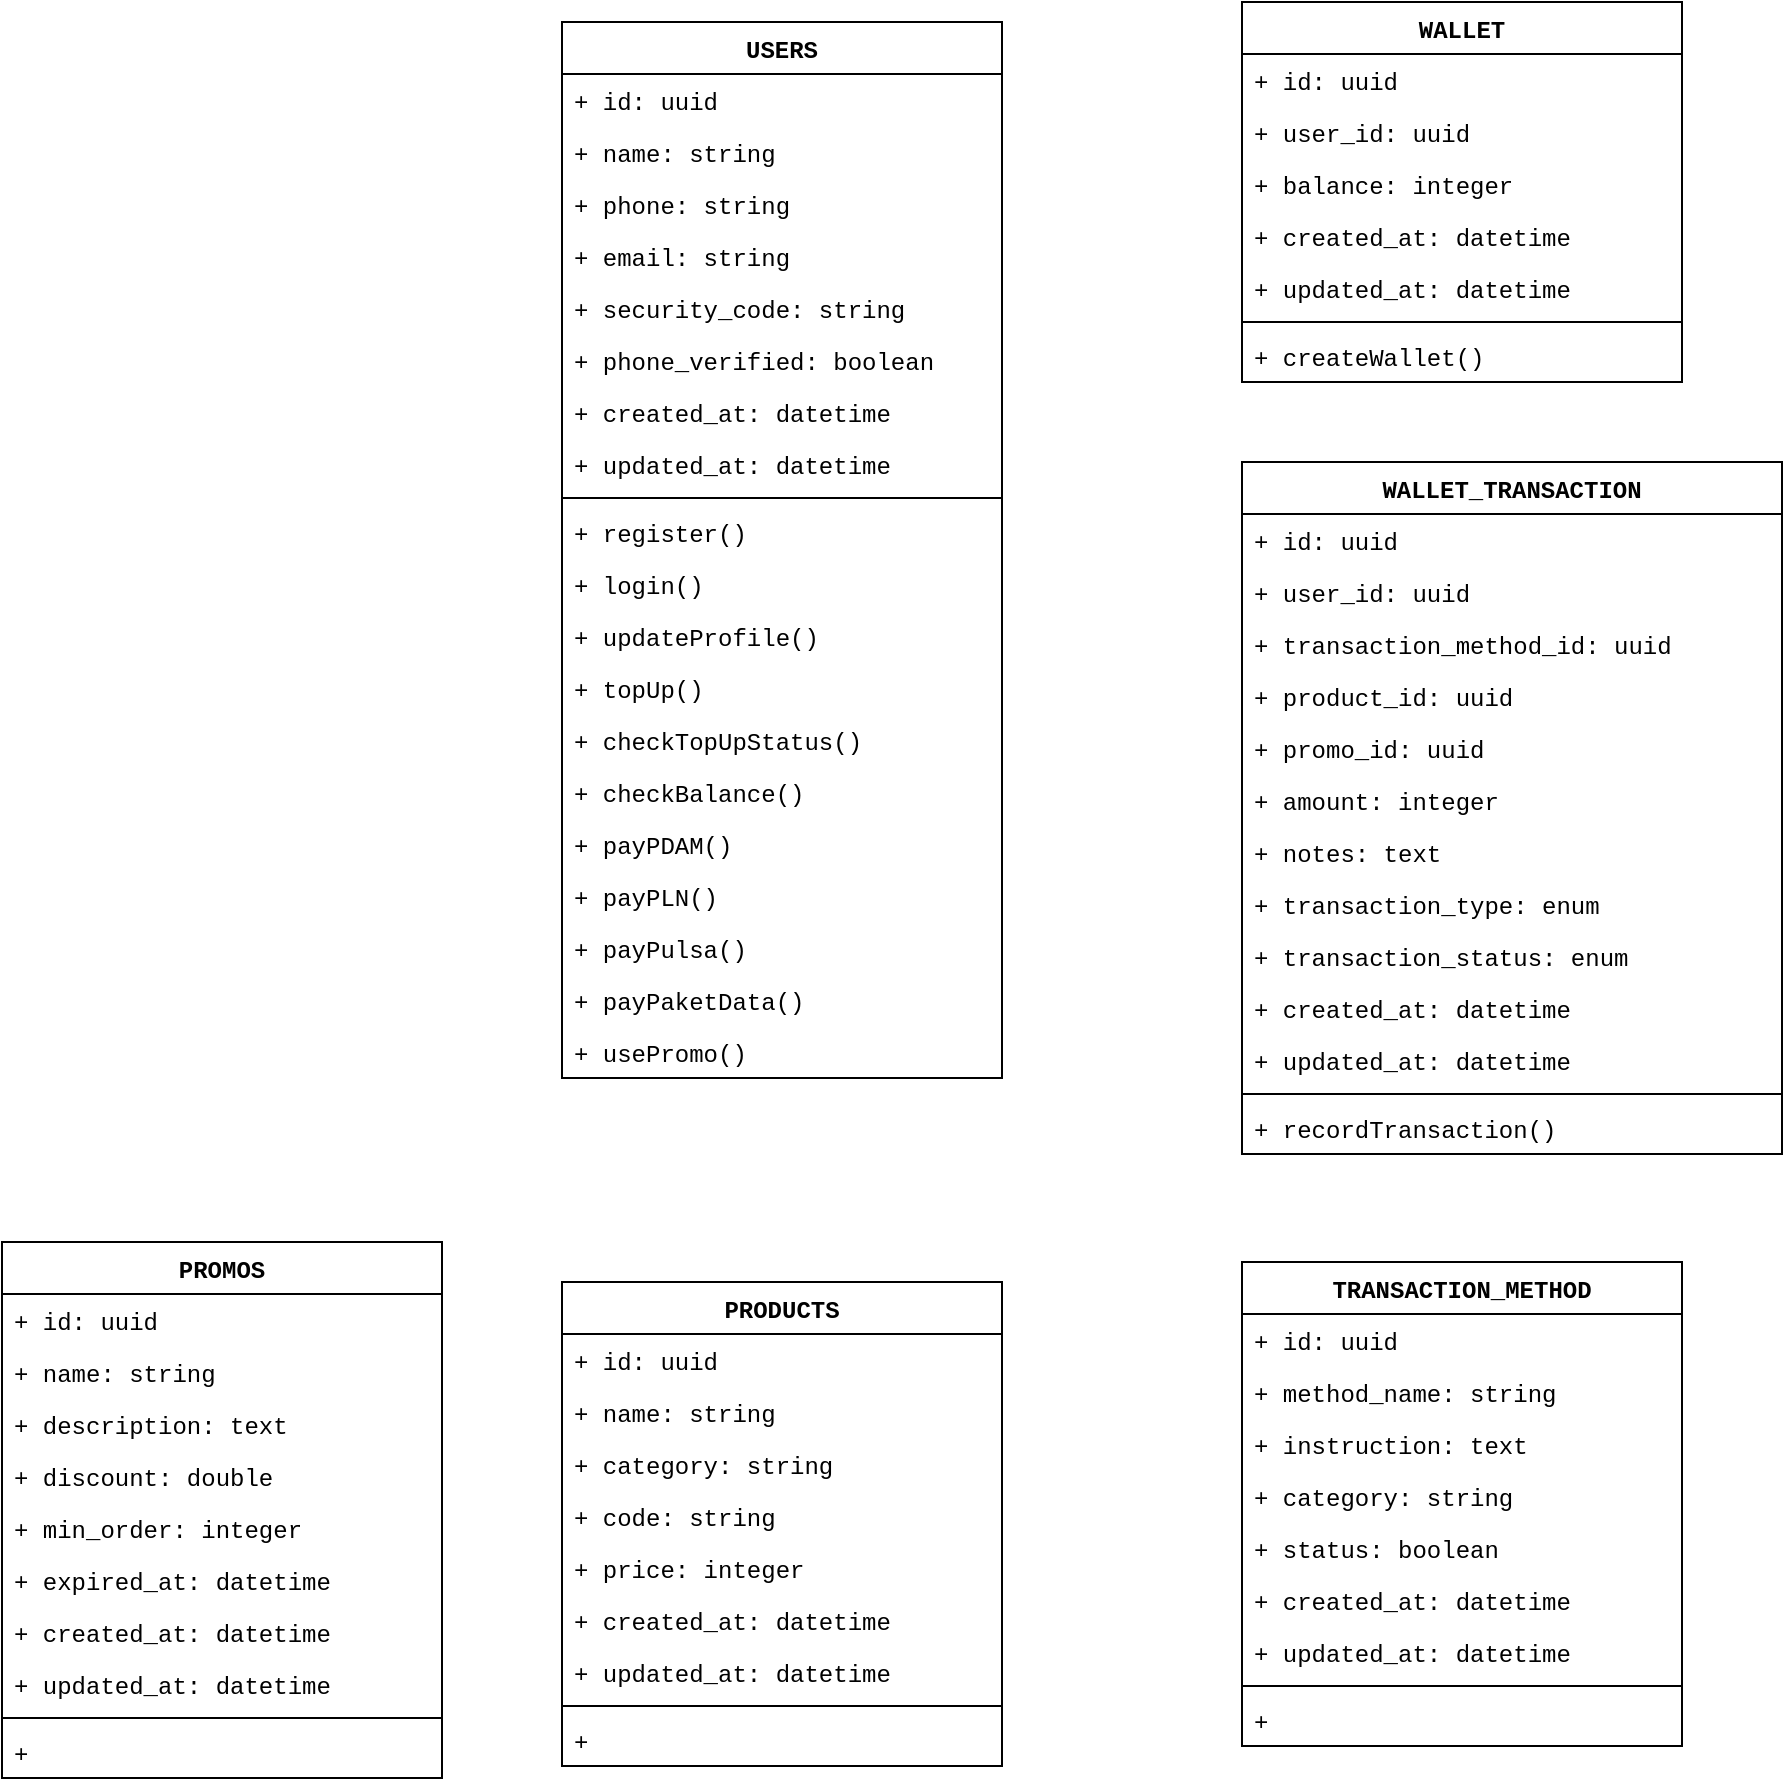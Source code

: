 <mxfile>
    <diagram id="TdilNPmjVEnhoMIB7vTG" name="Page-1">
        <mxGraphModel dx="1413" dy="493" grid="1" gridSize="10" guides="1" tooltips="1" connect="1" arrows="1" fold="1" page="1" pageScale="1" pageWidth="850" pageHeight="1100" math="0" shadow="0">
            <root>
                <mxCell id="0"/>
                <mxCell id="1" parent="0"/>
                <mxCell id="2" value="USERS" style="swimlane;fontStyle=1;align=center;verticalAlign=top;childLayout=stackLayout;horizontal=1;startSize=26;horizontalStack=0;resizeParent=1;resizeParentMax=0;resizeLast=0;collapsible=1;marginBottom=0;fontFamily=Courier New;" vertex="1" parent="1">
                    <mxGeometry x="110" y="100" width="220" height="528" as="geometry"/>
                </mxCell>
                <mxCell id="3" value="+ id: uuid" style="text;strokeColor=none;fillColor=none;align=left;verticalAlign=top;spacingLeft=4;spacingRight=4;overflow=hidden;rotatable=0;points=[[0,0.5],[1,0.5]];portConstraint=eastwest;fontFamily=Courier New;" vertex="1" parent="2">
                    <mxGeometry y="26" width="220" height="26" as="geometry"/>
                </mxCell>
                <mxCell id="13" value="+ name: string" style="text;strokeColor=none;fillColor=none;align=left;verticalAlign=top;spacingLeft=4;spacingRight=4;overflow=hidden;rotatable=0;points=[[0,0.5],[1,0.5]];portConstraint=eastwest;fontFamily=Courier New;" vertex="1" parent="2">
                    <mxGeometry y="52" width="220" height="26" as="geometry"/>
                </mxCell>
                <mxCell id="12" value="+ phone: string" style="text;strokeColor=none;fillColor=none;align=left;verticalAlign=top;spacingLeft=4;spacingRight=4;overflow=hidden;rotatable=0;points=[[0,0.5],[1,0.5]];portConstraint=eastwest;fontFamily=Courier New;" vertex="1" parent="2">
                    <mxGeometry y="78" width="220" height="26" as="geometry"/>
                </mxCell>
                <mxCell id="11" value="+ email: string" style="text;strokeColor=none;fillColor=none;align=left;verticalAlign=top;spacingLeft=4;spacingRight=4;overflow=hidden;rotatable=0;points=[[0,0.5],[1,0.5]];portConstraint=eastwest;fontFamily=Courier New;" vertex="1" parent="2">
                    <mxGeometry y="104" width="220" height="26" as="geometry"/>
                </mxCell>
                <mxCell id="10" value="+ security_code: string" style="text;strokeColor=none;fillColor=none;align=left;verticalAlign=top;spacingLeft=4;spacingRight=4;overflow=hidden;rotatable=0;points=[[0,0.5],[1,0.5]];portConstraint=eastwest;fontFamily=Courier New;" vertex="1" parent="2">
                    <mxGeometry y="130" width="220" height="26" as="geometry"/>
                </mxCell>
                <mxCell id="9" value="+ phone_verified: boolean" style="text;strokeColor=none;fillColor=none;align=left;verticalAlign=top;spacingLeft=4;spacingRight=4;overflow=hidden;rotatable=0;points=[[0,0.5],[1,0.5]];portConstraint=eastwest;fontFamily=Courier New;" vertex="1" parent="2">
                    <mxGeometry y="156" width="220" height="26" as="geometry"/>
                </mxCell>
                <mxCell id="8" value="+ created_at: datetime" style="text;strokeColor=none;fillColor=none;align=left;verticalAlign=top;spacingLeft=4;spacingRight=4;overflow=hidden;rotatable=0;points=[[0,0.5],[1,0.5]];portConstraint=eastwest;fontFamily=Courier New;" vertex="1" parent="2">
                    <mxGeometry y="182" width="220" height="26" as="geometry"/>
                </mxCell>
                <mxCell id="7" value="+ updated_at: datetime" style="text;strokeColor=none;fillColor=none;align=left;verticalAlign=top;spacingLeft=4;spacingRight=4;overflow=hidden;rotatable=0;points=[[0,0.5],[1,0.5]];portConstraint=eastwest;fontFamily=Courier New;" vertex="1" parent="2">
                    <mxGeometry y="208" width="220" height="26" as="geometry"/>
                </mxCell>
                <mxCell id="4" value="" style="line;strokeWidth=1;fillColor=none;align=left;verticalAlign=middle;spacingTop=-1;spacingLeft=3;spacingRight=3;rotatable=0;labelPosition=right;points=[];portConstraint=eastwest;strokeColor=inherit;fontFamily=Courier New;" vertex="1" parent="2">
                    <mxGeometry y="234" width="220" height="8" as="geometry"/>
                </mxCell>
                <mxCell id="5" value="+ register()" style="text;strokeColor=none;fillColor=none;align=left;verticalAlign=top;spacingLeft=4;spacingRight=4;overflow=hidden;rotatable=0;points=[[0,0.5],[1,0.5]];portConstraint=eastwest;fontFamily=Courier New;" vertex="1" parent="2">
                    <mxGeometry y="242" width="220" height="26" as="geometry"/>
                </mxCell>
                <mxCell id="14" value="+ login()" style="text;strokeColor=none;fillColor=none;align=left;verticalAlign=top;spacingLeft=4;spacingRight=4;overflow=hidden;rotatable=0;points=[[0,0.5],[1,0.5]];portConstraint=eastwest;fontFamily=Courier New;" vertex="1" parent="2">
                    <mxGeometry y="268" width="220" height="26" as="geometry"/>
                </mxCell>
                <mxCell id="15" value="+ updateProfile()" style="text;strokeColor=none;fillColor=none;align=left;verticalAlign=top;spacingLeft=4;spacingRight=4;overflow=hidden;rotatable=0;points=[[0,0.5],[1,0.5]];portConstraint=eastwest;fontFamily=Courier New;" vertex="1" parent="2">
                    <mxGeometry y="294" width="220" height="26" as="geometry"/>
                </mxCell>
                <mxCell id="16" value="+ topUp()" style="text;strokeColor=none;fillColor=none;align=left;verticalAlign=top;spacingLeft=4;spacingRight=4;overflow=hidden;rotatable=0;points=[[0,0.5],[1,0.5]];portConstraint=eastwest;fontFamily=Courier New;" vertex="1" parent="2">
                    <mxGeometry y="320" width="220" height="26" as="geometry"/>
                </mxCell>
                <mxCell id="24" value="+ checkTopUpStatus()" style="text;strokeColor=none;fillColor=none;align=left;verticalAlign=top;spacingLeft=4;spacingRight=4;overflow=hidden;rotatable=0;points=[[0,0.5],[1,0.5]];portConstraint=eastwest;fontFamily=Courier New;" vertex="1" parent="2">
                    <mxGeometry y="346" width="220" height="26" as="geometry"/>
                </mxCell>
                <mxCell id="17" value="+ checkBalance()" style="text;strokeColor=none;fillColor=none;align=left;verticalAlign=top;spacingLeft=4;spacingRight=4;overflow=hidden;rotatable=0;points=[[0,0.5],[1,0.5]];portConstraint=eastwest;fontFamily=Courier New;" vertex="1" parent="2">
                    <mxGeometry y="372" width="220" height="26" as="geometry"/>
                </mxCell>
                <mxCell id="18" value="+ payPDAM()" style="text;strokeColor=none;fillColor=none;align=left;verticalAlign=top;spacingLeft=4;spacingRight=4;overflow=hidden;rotatable=0;points=[[0,0.5],[1,0.5]];portConstraint=eastwest;fontFamily=Courier New;" vertex="1" parent="2">
                    <mxGeometry y="398" width="220" height="26" as="geometry"/>
                </mxCell>
                <mxCell id="19" value="+ payPLN()" style="text;strokeColor=none;fillColor=none;align=left;verticalAlign=top;spacingLeft=4;spacingRight=4;overflow=hidden;rotatable=0;points=[[0,0.5],[1,0.5]];portConstraint=eastwest;fontFamily=Courier New;" vertex="1" parent="2">
                    <mxGeometry y="424" width="220" height="26" as="geometry"/>
                </mxCell>
                <mxCell id="20" value="+ payPulsa()" style="text;strokeColor=none;fillColor=none;align=left;verticalAlign=top;spacingLeft=4;spacingRight=4;overflow=hidden;rotatable=0;points=[[0,0.5],[1,0.5]];portConstraint=eastwest;fontFamily=Courier New;" vertex="1" parent="2">
                    <mxGeometry y="450" width="220" height="26" as="geometry"/>
                </mxCell>
                <mxCell id="21" value="+ payPaketData()" style="text;strokeColor=none;fillColor=none;align=left;verticalAlign=top;spacingLeft=4;spacingRight=4;overflow=hidden;rotatable=0;points=[[0,0.5],[1,0.5]];portConstraint=eastwest;fontFamily=Courier New;" vertex="1" parent="2">
                    <mxGeometry y="476" width="220" height="26" as="geometry"/>
                </mxCell>
                <mxCell id="22" value="+ usePromo()" style="text;strokeColor=none;fillColor=none;align=left;verticalAlign=top;spacingLeft=4;spacingRight=4;overflow=hidden;rotatable=0;points=[[0,0.5],[1,0.5]];portConstraint=eastwest;fontFamily=Courier New;" vertex="1" parent="2">
                    <mxGeometry y="502" width="220" height="26" as="geometry"/>
                </mxCell>
                <mxCell id="25" value="WALLET" style="swimlane;fontStyle=1;align=center;verticalAlign=top;childLayout=stackLayout;horizontal=1;startSize=26;horizontalStack=0;resizeParent=1;resizeParentMax=0;resizeLast=0;collapsible=1;marginBottom=0;fontFamily=Courier New;" vertex="1" parent="1">
                    <mxGeometry x="450" y="90" width="220" height="190" as="geometry"/>
                </mxCell>
                <mxCell id="26" value="+ id: uuid" style="text;strokeColor=none;fillColor=none;align=left;verticalAlign=top;spacingLeft=4;spacingRight=4;overflow=hidden;rotatable=0;points=[[0,0.5],[1,0.5]];portConstraint=eastwest;fontFamily=Courier New;" vertex="1" parent="25">
                    <mxGeometry y="26" width="220" height="26" as="geometry"/>
                </mxCell>
                <mxCell id="27" value="+ user_id: uuid" style="text;strokeColor=none;fillColor=none;align=left;verticalAlign=top;spacingLeft=4;spacingRight=4;overflow=hidden;rotatable=0;points=[[0,0.5],[1,0.5]];portConstraint=eastwest;fontFamily=Courier New;" vertex="1" parent="25">
                    <mxGeometry y="52" width="220" height="26" as="geometry"/>
                </mxCell>
                <mxCell id="28" value="+ balance: integer" style="text;strokeColor=none;fillColor=none;align=left;verticalAlign=top;spacingLeft=4;spacingRight=4;overflow=hidden;rotatable=0;points=[[0,0.5],[1,0.5]];portConstraint=eastwest;fontFamily=Courier New;" vertex="1" parent="25">
                    <mxGeometry y="78" width="220" height="26" as="geometry"/>
                </mxCell>
                <mxCell id="32" value="+ created_at: datetime" style="text;strokeColor=none;fillColor=none;align=left;verticalAlign=top;spacingLeft=4;spacingRight=4;overflow=hidden;rotatable=0;points=[[0,0.5],[1,0.5]];portConstraint=eastwest;fontFamily=Courier New;" vertex="1" parent="25">
                    <mxGeometry y="104" width="220" height="26" as="geometry"/>
                </mxCell>
                <mxCell id="33" value="+ updated_at: datetime" style="text;strokeColor=none;fillColor=none;align=left;verticalAlign=top;spacingLeft=4;spacingRight=4;overflow=hidden;rotatable=0;points=[[0,0.5],[1,0.5]];portConstraint=eastwest;fontFamily=Courier New;" vertex="1" parent="25">
                    <mxGeometry y="130" width="220" height="26" as="geometry"/>
                </mxCell>
                <mxCell id="34" value="" style="line;strokeWidth=1;fillColor=none;align=left;verticalAlign=middle;spacingTop=-1;spacingLeft=3;spacingRight=3;rotatable=0;labelPosition=right;points=[];portConstraint=eastwest;strokeColor=inherit;fontFamily=Courier New;" vertex="1" parent="25">
                    <mxGeometry y="156" width="220" height="8" as="geometry"/>
                </mxCell>
                <mxCell id="35" value="+ createWallet()" style="text;strokeColor=none;fillColor=none;align=left;verticalAlign=top;spacingLeft=4;spacingRight=4;overflow=hidden;rotatable=0;points=[[0,0.5],[1,0.5]];portConstraint=eastwest;fontFamily=Courier New;" vertex="1" parent="25">
                    <mxGeometry y="164" width="220" height="26" as="geometry"/>
                </mxCell>
                <mxCell id="46" value="WALLET_TRANSACTION" style="swimlane;fontStyle=1;align=center;verticalAlign=top;childLayout=stackLayout;horizontal=1;startSize=26;horizontalStack=0;resizeParent=1;resizeParentMax=0;resizeLast=0;collapsible=1;marginBottom=0;fontFamily=Courier New;" vertex="1" parent="1">
                    <mxGeometry x="450" y="320" width="270" height="346" as="geometry"/>
                </mxCell>
                <mxCell id="47" value="+ id: uuid" style="text;strokeColor=none;fillColor=none;align=left;verticalAlign=top;spacingLeft=4;spacingRight=4;overflow=hidden;rotatable=0;points=[[0,0.5],[1,0.5]];portConstraint=eastwest;fontFamily=Courier New;" vertex="1" parent="46">
                    <mxGeometry y="26" width="270" height="26" as="geometry"/>
                </mxCell>
                <mxCell id="48" value="+ user_id: uuid" style="text;strokeColor=none;fillColor=none;align=left;verticalAlign=top;spacingLeft=4;spacingRight=4;overflow=hidden;rotatable=0;points=[[0,0.5],[1,0.5]];portConstraint=eastwest;fontFamily=Courier New;" vertex="1" parent="46">
                    <mxGeometry y="52" width="270" height="26" as="geometry"/>
                </mxCell>
                <mxCell id="49" value="+ transaction_method_id: uuid" style="text;strokeColor=none;fillColor=none;align=left;verticalAlign=top;spacingLeft=4;spacingRight=4;overflow=hidden;rotatable=0;points=[[0,0.5],[1,0.5]];portConstraint=eastwest;fontFamily=Courier New;" vertex="1" parent="46">
                    <mxGeometry y="78" width="270" height="26" as="geometry"/>
                </mxCell>
                <mxCell id="54" value="+ product_id: uuid" style="text;strokeColor=none;fillColor=none;align=left;verticalAlign=top;spacingLeft=4;spacingRight=4;overflow=hidden;rotatable=0;points=[[0,0.5],[1,0.5]];portConstraint=eastwest;fontFamily=Courier New;" vertex="1" parent="46">
                    <mxGeometry y="104" width="270" height="26" as="geometry"/>
                </mxCell>
                <mxCell id="55" value="+ promo_id: uuid" style="text;strokeColor=none;fillColor=none;align=left;verticalAlign=top;spacingLeft=4;spacingRight=4;overflow=hidden;rotatable=0;points=[[0,0.5],[1,0.5]];portConstraint=eastwest;fontFamily=Courier New;" vertex="1" parent="46">
                    <mxGeometry y="130" width="270" height="26" as="geometry"/>
                </mxCell>
                <mxCell id="56" value="+ amount: integer" style="text;strokeColor=none;fillColor=none;align=left;verticalAlign=top;spacingLeft=4;spacingRight=4;overflow=hidden;rotatable=0;points=[[0,0.5],[1,0.5]];portConstraint=eastwest;fontFamily=Courier New;" vertex="1" parent="46">
                    <mxGeometry y="156" width="270" height="26" as="geometry"/>
                </mxCell>
                <mxCell id="57" value="+ notes: text" style="text;strokeColor=none;fillColor=none;align=left;verticalAlign=top;spacingLeft=4;spacingRight=4;overflow=hidden;rotatable=0;points=[[0,0.5],[1,0.5]];portConstraint=eastwest;fontFamily=Courier New;" vertex="1" parent="46">
                    <mxGeometry y="182" width="270" height="26" as="geometry"/>
                </mxCell>
                <mxCell id="58" value="+ transaction_type: enum" style="text;strokeColor=none;fillColor=none;align=left;verticalAlign=top;spacingLeft=4;spacingRight=4;overflow=hidden;rotatable=0;points=[[0,0.5],[1,0.5]];portConstraint=eastwest;fontFamily=Courier New;" vertex="1" parent="46">
                    <mxGeometry y="208" width="270" height="26" as="geometry"/>
                </mxCell>
                <mxCell id="59" value="+ transaction_status: enum" style="text;strokeColor=none;fillColor=none;align=left;verticalAlign=top;spacingLeft=4;spacingRight=4;overflow=hidden;rotatable=0;points=[[0,0.5],[1,0.5]];portConstraint=eastwest;fontFamily=Courier New;" vertex="1" parent="46">
                    <mxGeometry y="234" width="270" height="26" as="geometry"/>
                </mxCell>
                <mxCell id="50" value="+ created_at: datetime" style="text;strokeColor=none;fillColor=none;align=left;verticalAlign=top;spacingLeft=4;spacingRight=4;overflow=hidden;rotatable=0;points=[[0,0.5],[1,0.5]];portConstraint=eastwest;fontFamily=Courier New;" vertex="1" parent="46">
                    <mxGeometry y="260" width="270" height="26" as="geometry"/>
                </mxCell>
                <mxCell id="51" value="+ updated_at: datetime" style="text;strokeColor=none;fillColor=none;align=left;verticalAlign=top;spacingLeft=4;spacingRight=4;overflow=hidden;rotatable=0;points=[[0,0.5],[1,0.5]];portConstraint=eastwest;fontFamily=Courier New;" vertex="1" parent="46">
                    <mxGeometry y="286" width="270" height="26" as="geometry"/>
                </mxCell>
                <mxCell id="52" value="" style="line;strokeWidth=1;fillColor=none;align=left;verticalAlign=middle;spacingTop=-1;spacingLeft=3;spacingRight=3;rotatable=0;labelPosition=right;points=[];portConstraint=eastwest;strokeColor=inherit;fontFamily=Courier New;" vertex="1" parent="46">
                    <mxGeometry y="312" width="270" height="8" as="geometry"/>
                </mxCell>
                <mxCell id="53" value="+ recordTransaction()" style="text;strokeColor=none;fillColor=none;align=left;verticalAlign=top;spacingLeft=4;spacingRight=4;overflow=hidden;rotatable=0;points=[[0,0.5],[1,0.5]];portConstraint=eastwest;fontFamily=Courier New;" vertex="1" parent="46">
                    <mxGeometry y="320" width="270" height="26" as="geometry"/>
                </mxCell>
                <mxCell id="60" value="TRANSACTION_METHOD" style="swimlane;fontStyle=1;align=center;verticalAlign=top;childLayout=stackLayout;horizontal=1;startSize=26;horizontalStack=0;resizeParent=1;resizeParentMax=0;resizeLast=0;collapsible=1;marginBottom=0;fontFamily=Courier New;" vertex="1" parent="1">
                    <mxGeometry x="450" y="720" width="220" height="242" as="geometry"/>
                </mxCell>
                <mxCell id="61" value="+ id: uuid" style="text;strokeColor=none;fillColor=none;align=left;verticalAlign=top;spacingLeft=4;spacingRight=4;overflow=hidden;rotatable=0;points=[[0,0.5],[1,0.5]];portConstraint=eastwest;fontFamily=Courier New;" vertex="1" parent="60">
                    <mxGeometry y="26" width="220" height="26" as="geometry"/>
                </mxCell>
                <mxCell id="62" value="+ method_name: string" style="text;strokeColor=none;fillColor=none;align=left;verticalAlign=top;spacingLeft=4;spacingRight=4;overflow=hidden;rotatable=0;points=[[0,0.5],[1,0.5]];portConstraint=eastwest;fontFamily=Courier New;" vertex="1" parent="60">
                    <mxGeometry y="52" width="220" height="26" as="geometry"/>
                </mxCell>
                <mxCell id="63" value="+ instruction: text" style="text;strokeColor=none;fillColor=none;align=left;verticalAlign=top;spacingLeft=4;spacingRight=4;overflow=hidden;rotatable=0;points=[[0,0.5],[1,0.5]];portConstraint=eastwest;fontFamily=Courier New;" vertex="1" parent="60">
                    <mxGeometry y="78" width="220" height="26" as="geometry"/>
                </mxCell>
                <mxCell id="68" value="+ category: string" style="text;strokeColor=none;fillColor=none;align=left;verticalAlign=top;spacingLeft=4;spacingRight=4;overflow=hidden;rotatable=0;points=[[0,0.5],[1,0.5]];portConstraint=eastwest;fontFamily=Courier New;" vertex="1" parent="60">
                    <mxGeometry y="104" width="220" height="26" as="geometry"/>
                </mxCell>
                <mxCell id="69" value="+ status: boolean" style="text;strokeColor=none;fillColor=none;align=left;verticalAlign=top;spacingLeft=4;spacingRight=4;overflow=hidden;rotatable=0;points=[[0,0.5],[1,0.5]];portConstraint=eastwest;fontFamily=Courier New;" vertex="1" parent="60">
                    <mxGeometry y="130" width="220" height="26" as="geometry"/>
                </mxCell>
                <mxCell id="64" value="+ created_at: datetime" style="text;strokeColor=none;fillColor=none;align=left;verticalAlign=top;spacingLeft=4;spacingRight=4;overflow=hidden;rotatable=0;points=[[0,0.5],[1,0.5]];portConstraint=eastwest;fontFamily=Courier New;" vertex="1" parent="60">
                    <mxGeometry y="156" width="220" height="26" as="geometry"/>
                </mxCell>
                <mxCell id="65" value="+ updated_at: datetime" style="text;strokeColor=none;fillColor=none;align=left;verticalAlign=top;spacingLeft=4;spacingRight=4;overflow=hidden;rotatable=0;points=[[0,0.5],[1,0.5]];portConstraint=eastwest;fontFamily=Courier New;" vertex="1" parent="60">
                    <mxGeometry y="182" width="220" height="26" as="geometry"/>
                </mxCell>
                <mxCell id="66" value="" style="line;strokeWidth=1;fillColor=none;align=left;verticalAlign=middle;spacingTop=-1;spacingLeft=3;spacingRight=3;rotatable=0;labelPosition=right;points=[];portConstraint=eastwest;strokeColor=inherit;fontFamily=Courier New;" vertex="1" parent="60">
                    <mxGeometry y="208" width="220" height="8" as="geometry"/>
                </mxCell>
                <mxCell id="67" value="+ " style="text;strokeColor=none;fillColor=none;align=left;verticalAlign=top;spacingLeft=4;spacingRight=4;overflow=hidden;rotatable=0;points=[[0,0.5],[1,0.5]];portConstraint=eastwest;fontFamily=Courier New;" vertex="1" parent="60">
                    <mxGeometry y="216" width="220" height="26" as="geometry"/>
                </mxCell>
                <mxCell id="70" value="PRODUCTS" style="swimlane;fontStyle=1;align=center;verticalAlign=top;childLayout=stackLayout;horizontal=1;startSize=26;horizontalStack=0;resizeParent=1;resizeParentMax=0;resizeLast=0;collapsible=1;marginBottom=0;fontFamily=Courier New;" vertex="1" parent="1">
                    <mxGeometry x="110" y="730" width="220" height="242" as="geometry"/>
                </mxCell>
                <mxCell id="71" value="+ id: uuid" style="text;strokeColor=none;fillColor=none;align=left;verticalAlign=top;spacingLeft=4;spacingRight=4;overflow=hidden;rotatable=0;points=[[0,0.5],[1,0.5]];portConstraint=eastwest;fontFamily=Courier New;" vertex="1" parent="70">
                    <mxGeometry y="26" width="220" height="26" as="geometry"/>
                </mxCell>
                <mxCell id="72" value="+ name: string" style="text;strokeColor=none;fillColor=none;align=left;verticalAlign=top;spacingLeft=4;spacingRight=4;overflow=hidden;rotatable=0;points=[[0,0.5],[1,0.5]];portConstraint=eastwest;fontFamily=Courier New;" vertex="1" parent="70">
                    <mxGeometry y="52" width="220" height="26" as="geometry"/>
                </mxCell>
                <mxCell id="74" value="+ category: string" style="text;strokeColor=none;fillColor=none;align=left;verticalAlign=top;spacingLeft=4;spacingRight=4;overflow=hidden;rotatable=0;points=[[0,0.5],[1,0.5]];portConstraint=eastwest;fontFamily=Courier New;" vertex="1" parent="70">
                    <mxGeometry y="78" width="220" height="26" as="geometry"/>
                </mxCell>
                <mxCell id="75" value="+ code: string" style="text;strokeColor=none;fillColor=none;align=left;verticalAlign=top;spacingLeft=4;spacingRight=4;overflow=hidden;rotatable=0;points=[[0,0.5],[1,0.5]];portConstraint=eastwest;fontFamily=Courier New;" vertex="1" parent="70">
                    <mxGeometry y="104" width="220" height="26" as="geometry"/>
                </mxCell>
                <mxCell id="80" value="+ price: integer" style="text;strokeColor=none;fillColor=none;align=left;verticalAlign=top;spacingLeft=4;spacingRight=4;overflow=hidden;rotatable=0;points=[[0,0.5],[1,0.5]];portConstraint=eastwest;fontFamily=Courier New;" vertex="1" parent="70">
                    <mxGeometry y="130" width="220" height="26" as="geometry"/>
                </mxCell>
                <mxCell id="76" value="+ created_at: datetime" style="text;strokeColor=none;fillColor=none;align=left;verticalAlign=top;spacingLeft=4;spacingRight=4;overflow=hidden;rotatable=0;points=[[0,0.5],[1,0.5]];portConstraint=eastwest;fontFamily=Courier New;" vertex="1" parent="70">
                    <mxGeometry y="156" width="220" height="26" as="geometry"/>
                </mxCell>
                <mxCell id="77" value="+ updated_at: datetime" style="text;strokeColor=none;fillColor=none;align=left;verticalAlign=top;spacingLeft=4;spacingRight=4;overflow=hidden;rotatable=0;points=[[0,0.5],[1,0.5]];portConstraint=eastwest;fontFamily=Courier New;" vertex="1" parent="70">
                    <mxGeometry y="182" width="220" height="26" as="geometry"/>
                </mxCell>
                <mxCell id="78" value="" style="line;strokeWidth=1;fillColor=none;align=left;verticalAlign=middle;spacingTop=-1;spacingLeft=3;spacingRight=3;rotatable=0;labelPosition=right;points=[];portConstraint=eastwest;strokeColor=inherit;fontFamily=Courier New;" vertex="1" parent="70">
                    <mxGeometry y="208" width="220" height="8" as="geometry"/>
                </mxCell>
                <mxCell id="79" value="+ " style="text;strokeColor=none;fillColor=none;align=left;verticalAlign=top;spacingLeft=4;spacingRight=4;overflow=hidden;rotatable=0;points=[[0,0.5],[1,0.5]];portConstraint=eastwest;fontFamily=Courier New;" vertex="1" parent="70">
                    <mxGeometry y="216" width="220" height="26" as="geometry"/>
                </mxCell>
                <mxCell id="81" value="PROMOS" style="swimlane;fontStyle=1;align=center;verticalAlign=top;childLayout=stackLayout;horizontal=1;startSize=26;horizontalStack=0;resizeParent=1;resizeParentMax=0;resizeLast=0;collapsible=1;marginBottom=0;fontFamily=Courier New;" vertex="1" parent="1">
                    <mxGeometry x="-170" y="710" width="220" height="268" as="geometry"/>
                </mxCell>
                <mxCell id="82" value="+ id: uuid" style="text;strokeColor=none;fillColor=none;align=left;verticalAlign=top;spacingLeft=4;spacingRight=4;overflow=hidden;rotatable=0;points=[[0,0.5],[1,0.5]];portConstraint=eastwest;fontFamily=Courier New;" vertex="1" parent="81">
                    <mxGeometry y="26" width="220" height="26" as="geometry"/>
                </mxCell>
                <mxCell id="83" value="+ name: string" style="text;strokeColor=none;fillColor=none;align=left;verticalAlign=top;spacingLeft=4;spacingRight=4;overflow=hidden;rotatable=0;points=[[0,0.5],[1,0.5]];portConstraint=eastwest;fontFamily=Courier New;" vertex="1" parent="81">
                    <mxGeometry y="52" width="220" height="26" as="geometry"/>
                </mxCell>
                <mxCell id="84" value="+ description: text" style="text;strokeColor=none;fillColor=none;align=left;verticalAlign=top;spacingLeft=4;spacingRight=4;overflow=hidden;rotatable=0;points=[[0,0.5],[1,0.5]];portConstraint=eastwest;fontFamily=Courier New;" vertex="1" parent="81">
                    <mxGeometry y="78" width="220" height="26" as="geometry"/>
                </mxCell>
                <mxCell id="85" value="+ discount: double" style="text;strokeColor=none;fillColor=none;align=left;verticalAlign=top;spacingLeft=4;spacingRight=4;overflow=hidden;rotatable=0;points=[[0,0.5],[1,0.5]];portConstraint=eastwest;fontFamily=Courier New;" vertex="1" parent="81">
                    <mxGeometry y="104" width="220" height="26" as="geometry"/>
                </mxCell>
                <mxCell id="86" value="+ min_order: integer" style="text;strokeColor=none;fillColor=none;align=left;verticalAlign=top;spacingLeft=4;spacingRight=4;overflow=hidden;rotatable=0;points=[[0,0.5],[1,0.5]];portConstraint=eastwest;fontFamily=Courier New;" vertex="1" parent="81">
                    <mxGeometry y="130" width="220" height="26" as="geometry"/>
                </mxCell>
                <mxCell id="91" value="+ expired_at: datetime" style="text;strokeColor=none;fillColor=none;align=left;verticalAlign=top;spacingLeft=4;spacingRight=4;overflow=hidden;rotatable=0;points=[[0,0.5],[1,0.5]];portConstraint=eastwest;fontFamily=Courier New;" vertex="1" parent="81">
                    <mxGeometry y="156" width="220" height="26" as="geometry"/>
                </mxCell>
                <mxCell id="87" value="+ created_at: datetime" style="text;strokeColor=none;fillColor=none;align=left;verticalAlign=top;spacingLeft=4;spacingRight=4;overflow=hidden;rotatable=0;points=[[0,0.5],[1,0.5]];portConstraint=eastwest;fontFamily=Courier New;" vertex="1" parent="81">
                    <mxGeometry y="182" width="220" height="26" as="geometry"/>
                </mxCell>
                <mxCell id="88" value="+ updated_at: datetime" style="text;strokeColor=none;fillColor=none;align=left;verticalAlign=top;spacingLeft=4;spacingRight=4;overflow=hidden;rotatable=0;points=[[0,0.5],[1,0.5]];portConstraint=eastwest;fontFamily=Courier New;" vertex="1" parent="81">
                    <mxGeometry y="208" width="220" height="26" as="geometry"/>
                </mxCell>
                <mxCell id="89" value="" style="line;strokeWidth=1;fillColor=none;align=left;verticalAlign=middle;spacingTop=-1;spacingLeft=3;spacingRight=3;rotatable=0;labelPosition=right;points=[];portConstraint=eastwest;strokeColor=inherit;fontFamily=Courier New;" vertex="1" parent="81">
                    <mxGeometry y="234" width="220" height="8" as="geometry"/>
                </mxCell>
                <mxCell id="90" value="+ " style="text;strokeColor=none;fillColor=none;align=left;verticalAlign=top;spacingLeft=4;spacingRight=4;overflow=hidden;rotatable=0;points=[[0,0.5],[1,0.5]];portConstraint=eastwest;fontFamily=Courier New;" vertex="1" parent="81">
                    <mxGeometry y="242" width="220" height="26" as="geometry"/>
                </mxCell>
            </root>
        </mxGraphModel>
    </diagram>
</mxfile>